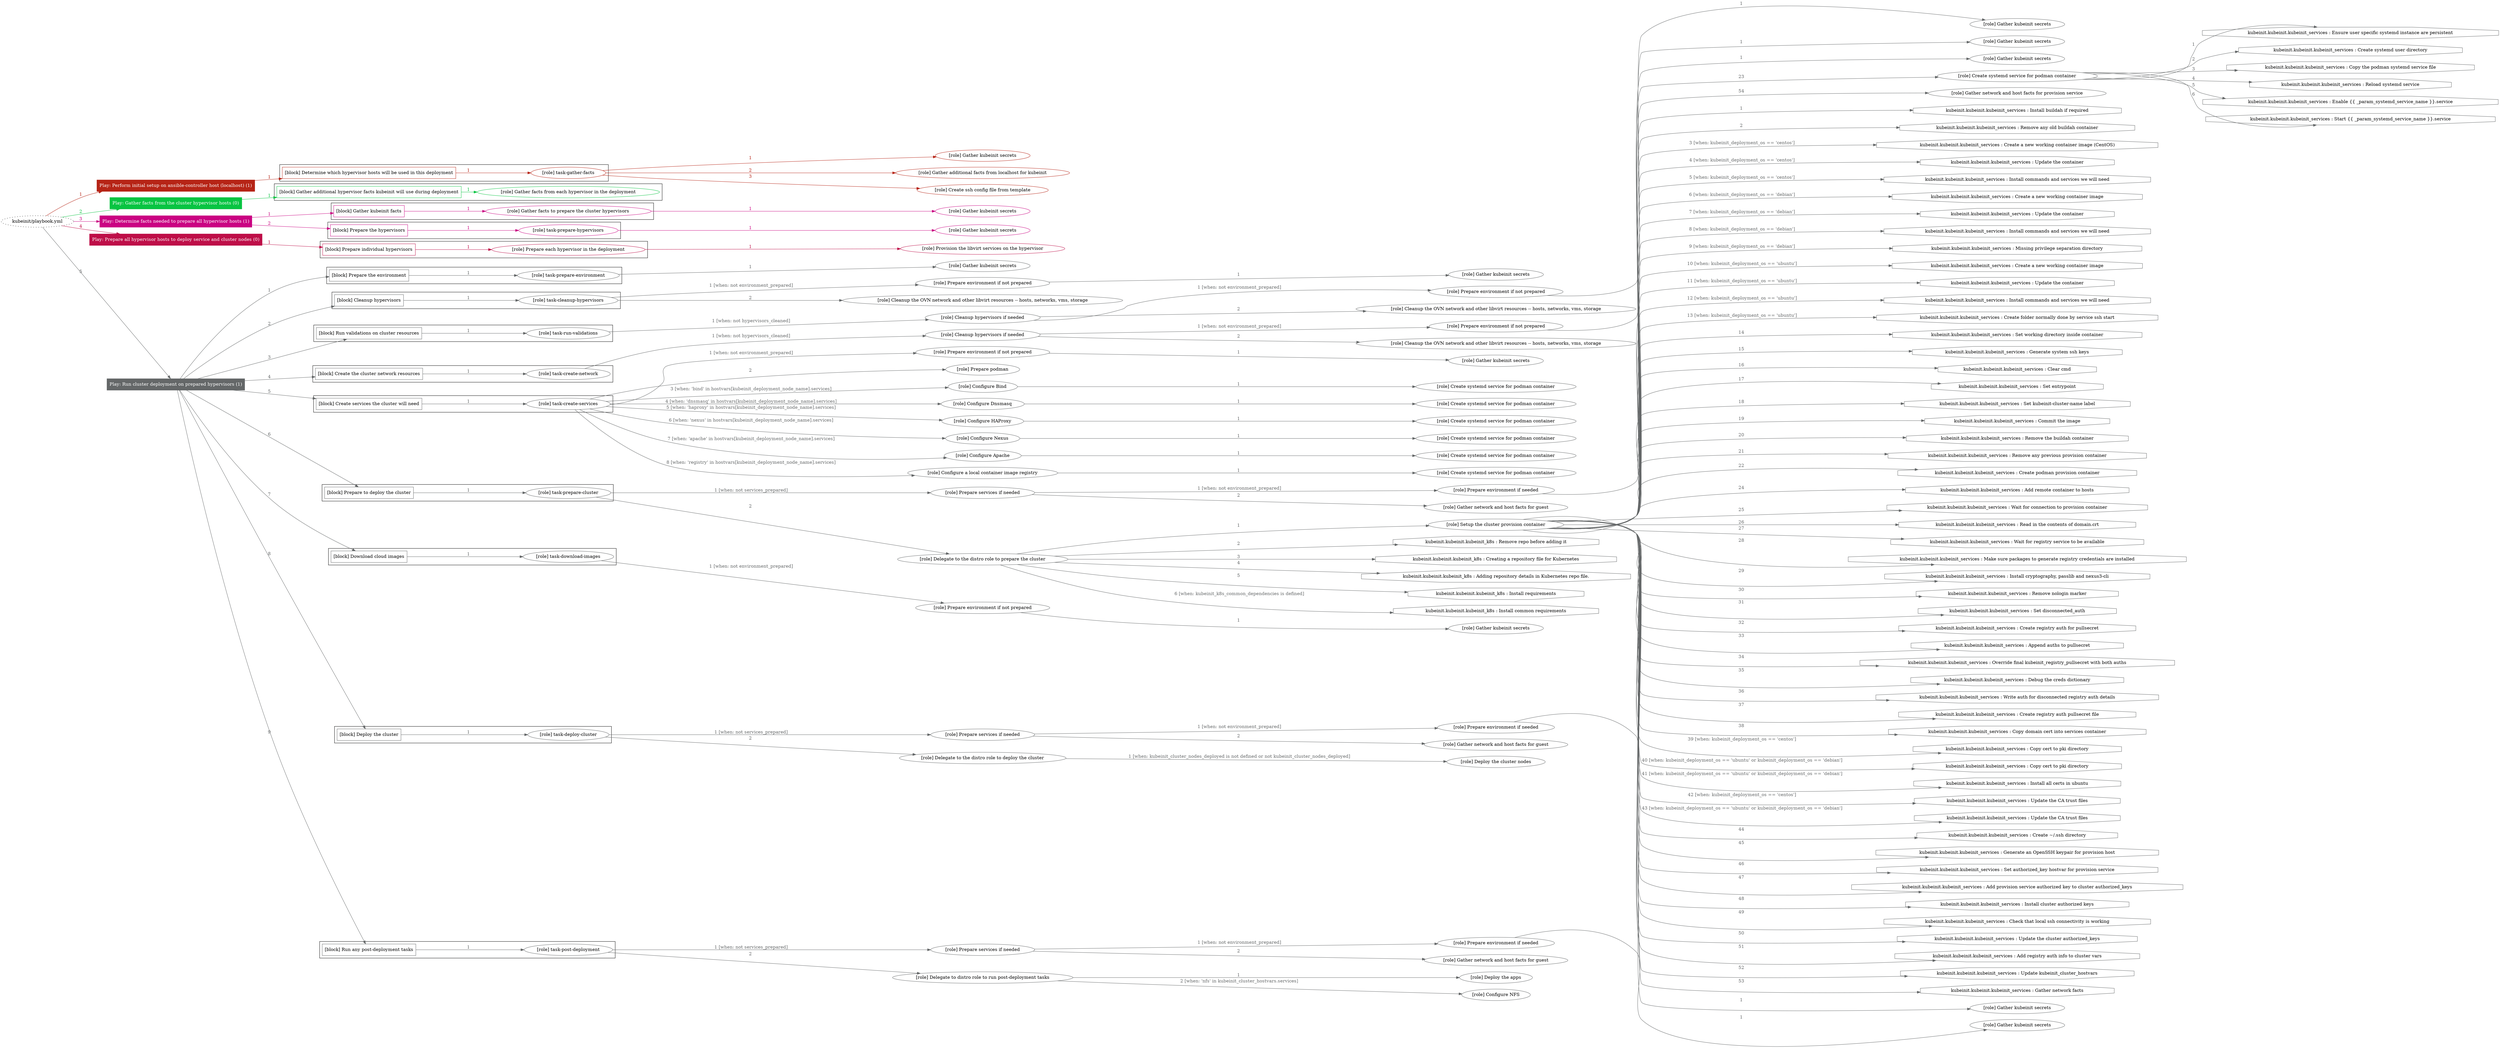 digraph {
	graph [concentrate=true ordering=in rankdir=LR ratio=fill]
	edge [esep=5 sep=10]
	"kubeinit/playbook.yml" [URL="/home/runner/work/kubeinit/kubeinit/kubeinit/playbook.yml" id=playbook_ca484310 style=dotted]
	play_a6aad509 [label="Play: Perform initial setup on ansible-controller host (localhost) (1)" URL="/home/runner/work/kubeinit/kubeinit/kubeinit/playbook.yml" color="#b62416" fontcolor="#ffffff" id=play_a6aad509 shape=box style=filled tooltip=localhost]
	"kubeinit/playbook.yml" -> play_a6aad509 [label="1 " color="#b62416" fontcolor="#b62416" id=edge_fddae569 labeltooltip="1 " tooltip="1 "]
	subgraph "Gather kubeinit secrets" {
		role_2319206e [label="[role] Gather kubeinit secrets" URL="/home/runner/.ansible/collections/ansible_collections/kubeinit/kubeinit/roles/kubeinit_prepare/tasks/build_hypervisors_group.yml" color="#b62416" id=role_2319206e tooltip="Gather kubeinit secrets"]
	}
	subgraph "Gather additional facts from localhost for kubeinit" {
		role_0fca093b [label="[role] Gather additional facts from localhost for kubeinit" URL="/home/runner/.ansible/collections/ansible_collections/kubeinit/kubeinit/roles/kubeinit_prepare/tasks/build_hypervisors_group.yml" color="#b62416" id=role_0fca093b tooltip="Gather additional facts from localhost for kubeinit"]
	}
	subgraph "Create ssh config file from template" {
		role_9703c82b [label="[role] Create ssh config file from template" URL="/home/runner/.ansible/collections/ansible_collections/kubeinit/kubeinit/roles/kubeinit_prepare/tasks/build_hypervisors_group.yml" color="#b62416" id=role_9703c82b tooltip="Create ssh config file from template"]
	}
	subgraph "task-gather-facts" {
		role_75c0318a [label="[role] task-gather-facts" URL="/home/runner/work/kubeinit/kubeinit/kubeinit/playbook.yml" color="#b62416" id=role_75c0318a tooltip="task-gather-facts"]
		role_75c0318a -> role_2319206e [label="1 " color="#b62416" fontcolor="#b62416" id=edge_129fb886 labeltooltip="1 " tooltip="1 "]
		role_75c0318a -> role_0fca093b [label="2 " color="#b62416" fontcolor="#b62416" id=edge_a5e503bf labeltooltip="2 " tooltip="2 "]
		role_75c0318a -> role_9703c82b [label="3 " color="#b62416" fontcolor="#b62416" id=edge_1ef19050 labeltooltip="3 " tooltip="3 "]
	}
	subgraph "Play: Perform initial setup on ansible-controller host (localhost) (1)" {
		play_a6aad509 -> block_8b57cf09 [label=1 color="#b62416" fontcolor="#b62416" id=edge_79c9c94c labeltooltip=1 tooltip=1]
		subgraph cluster_block_8b57cf09 {
			block_8b57cf09 [label="[block] Determine which hypervisor hosts will be used in this deployment" URL="/home/runner/work/kubeinit/kubeinit/kubeinit/playbook.yml" color="#b62416" id=block_8b57cf09 labeltooltip="Determine which hypervisor hosts will be used in this deployment" shape=box tooltip="Determine which hypervisor hosts will be used in this deployment"]
			block_8b57cf09 -> role_75c0318a [label="1 " color="#b62416" fontcolor="#b62416" id=edge_04519e78 labeltooltip="1 " tooltip="1 "]
		}
	}
	play_832d225e [label="Play: Gather facts from the cluster hypervisor hosts (0)" URL="/home/runner/work/kubeinit/kubeinit/kubeinit/playbook.yml" color="#08c442" fontcolor="#ffffff" id=play_832d225e shape=box style=filled tooltip="Play: Gather facts from the cluster hypervisor hosts (0)"]
	"kubeinit/playbook.yml" -> play_832d225e [label="2 " color="#08c442" fontcolor="#08c442" id=edge_9a6816f8 labeltooltip="2 " tooltip="2 "]
	subgraph "Gather facts from each hypervisor in the deployment" {
		role_4d497e04 [label="[role] Gather facts from each hypervisor in the deployment" URL="/home/runner/work/kubeinit/kubeinit/kubeinit/playbook.yml" color="#08c442" id=role_4d497e04 tooltip="Gather facts from each hypervisor in the deployment"]
	}
	subgraph "Play: Gather facts from the cluster hypervisor hosts (0)" {
		play_832d225e -> block_e2977731 [label=1 color="#08c442" fontcolor="#08c442" id=edge_eba8ce11 labeltooltip=1 tooltip=1]
		subgraph cluster_block_e2977731 {
			block_e2977731 [label="[block] Gather additional hypervisor facts kubeinit will use during deployment" URL="/home/runner/work/kubeinit/kubeinit/kubeinit/playbook.yml" color="#08c442" id=block_e2977731 labeltooltip="Gather additional hypervisor facts kubeinit will use during deployment" shape=box tooltip="Gather additional hypervisor facts kubeinit will use during deployment"]
			block_e2977731 -> role_4d497e04 [label="1 " color="#08c442" fontcolor="#08c442" id=edge_b0431325 labeltooltip="1 " tooltip="1 "]
		}
	}
	play_913a1ca3 [label="Play: Determine facts needed to prepare all hypervisor hosts (1)" URL="/home/runner/work/kubeinit/kubeinit/kubeinit/playbook.yml" color="#ca0282" fontcolor="#ffffff" id=play_913a1ca3 shape=box style=filled tooltip=localhost]
	"kubeinit/playbook.yml" -> play_913a1ca3 [label="3 " color="#ca0282" fontcolor="#ca0282" id=edge_ed77a72f labeltooltip="3 " tooltip="3 "]
	subgraph "Gather kubeinit secrets" {
		role_58bbd46c [label="[role] Gather kubeinit secrets" URL="/home/runner/.ansible/collections/ansible_collections/kubeinit/kubeinit/roles/kubeinit_prepare/tasks/gather_kubeinit_facts.yml" color="#ca0282" id=role_58bbd46c tooltip="Gather kubeinit secrets"]
	}
	subgraph "Gather facts to prepare the cluster hypervisors" {
		role_61f456e1 [label="[role] Gather facts to prepare the cluster hypervisors" URL="/home/runner/work/kubeinit/kubeinit/kubeinit/playbook.yml" color="#ca0282" id=role_61f456e1 tooltip="Gather facts to prepare the cluster hypervisors"]
		role_61f456e1 -> role_58bbd46c [label="1 " color="#ca0282" fontcolor="#ca0282" id=edge_471c6ff4 labeltooltip="1 " tooltip="1 "]
	}
	subgraph "Gather kubeinit secrets" {
		role_99a103b5 [label="[role] Gather kubeinit secrets" URL="/home/runner/.ansible/collections/ansible_collections/kubeinit/kubeinit/roles/kubeinit_prepare/tasks/gather_kubeinit_facts.yml" color="#ca0282" id=role_99a103b5 tooltip="Gather kubeinit secrets"]
	}
	subgraph "task-prepare-hypervisors" {
		role_fd0f4317 [label="[role] task-prepare-hypervisors" URL="/home/runner/work/kubeinit/kubeinit/kubeinit/playbook.yml" color="#ca0282" id=role_fd0f4317 tooltip="task-prepare-hypervisors"]
		role_fd0f4317 -> role_99a103b5 [label="1 " color="#ca0282" fontcolor="#ca0282" id=edge_b3f017d5 labeltooltip="1 " tooltip="1 "]
	}
	subgraph "Play: Determine facts needed to prepare all hypervisor hosts (1)" {
		play_913a1ca3 -> block_fb0c5198 [label=1 color="#ca0282" fontcolor="#ca0282" id=edge_9bae0c4a labeltooltip=1 tooltip=1]
		subgraph cluster_block_fb0c5198 {
			block_fb0c5198 [label="[block] Gather kubeinit facts" URL="/home/runner/work/kubeinit/kubeinit/kubeinit/playbook.yml" color="#ca0282" id=block_fb0c5198 labeltooltip="Gather kubeinit facts" shape=box tooltip="Gather kubeinit facts"]
			block_fb0c5198 -> role_61f456e1 [label="1 " color="#ca0282" fontcolor="#ca0282" id=edge_9c92dace labeltooltip="1 " tooltip="1 "]
		}
		play_913a1ca3 -> block_b1d24307 [label=2 color="#ca0282" fontcolor="#ca0282" id=edge_12bdf64e labeltooltip=2 tooltip=2]
		subgraph cluster_block_b1d24307 {
			block_b1d24307 [label="[block] Prepare the hypervisors" URL="/home/runner/work/kubeinit/kubeinit/kubeinit/playbook.yml" color="#ca0282" id=block_b1d24307 labeltooltip="Prepare the hypervisors" shape=box tooltip="Prepare the hypervisors"]
			block_b1d24307 -> role_fd0f4317 [label="1 " color="#ca0282" fontcolor="#ca0282" id=edge_471a7672 labeltooltip="1 " tooltip="1 "]
		}
	}
	play_94c23386 [label="Play: Prepare all hypervisor hosts to deploy service and cluster nodes (0)" URL="/home/runner/work/kubeinit/kubeinit/kubeinit/playbook.yml" color="#be0e48" fontcolor="#ffffff" id=play_94c23386 shape=box style=filled tooltip="Play: Prepare all hypervisor hosts to deploy service and cluster nodes (0)"]
	"kubeinit/playbook.yml" -> play_94c23386 [label="4 " color="#be0e48" fontcolor="#be0e48" id=edge_71499eaa labeltooltip="4 " tooltip="4 "]
	subgraph "Provision the libvirt services on the hypervisor" {
		role_fc5aa485 [label="[role] Provision the libvirt services on the hypervisor" URL="/home/runner/.ansible/collections/ansible_collections/kubeinit/kubeinit/roles/kubeinit_prepare/tasks/prepare_hypervisor.yml" color="#be0e48" id=role_fc5aa485 tooltip="Provision the libvirt services on the hypervisor"]
	}
	subgraph "Prepare each hypervisor in the deployment" {
		role_a3c2cf7a [label="[role] Prepare each hypervisor in the deployment" URL="/home/runner/work/kubeinit/kubeinit/kubeinit/playbook.yml" color="#be0e48" id=role_a3c2cf7a tooltip="Prepare each hypervisor in the deployment"]
		role_a3c2cf7a -> role_fc5aa485 [label="1 " color="#be0e48" fontcolor="#be0e48" id=edge_a7d0b13d labeltooltip="1 " tooltip="1 "]
	}
	subgraph "Play: Prepare all hypervisor hosts to deploy service and cluster nodes (0)" {
		play_94c23386 -> block_2a03c5f3 [label=1 color="#be0e48" fontcolor="#be0e48" id=edge_ca6e29b7 labeltooltip=1 tooltip=1]
		subgraph cluster_block_2a03c5f3 {
			block_2a03c5f3 [label="[block] Prepare individual hypervisors" URL="/home/runner/work/kubeinit/kubeinit/kubeinit/playbook.yml" color="#be0e48" id=block_2a03c5f3 labeltooltip="Prepare individual hypervisors" shape=box tooltip="Prepare individual hypervisors"]
			block_2a03c5f3 -> role_a3c2cf7a [label="1 " color="#be0e48" fontcolor="#be0e48" id=edge_75c40bd5 labeltooltip="1 " tooltip="1 "]
		}
	}
	play_b481c221 [label="Play: Run cluster deployment on prepared hypervisors (1)" URL="/home/runner/work/kubeinit/kubeinit/kubeinit/playbook.yml" color="#646768" fontcolor="#ffffff" id=play_b481c221 shape=box style=filled tooltip=localhost]
	"kubeinit/playbook.yml" -> play_b481c221 [label="5 " color="#646768" fontcolor="#646768" id=edge_bd0cdf29 labeltooltip="5 " tooltip="5 "]
	subgraph "Gather kubeinit secrets" {
		role_f27156e6 [label="[role] Gather kubeinit secrets" URL="/home/runner/.ansible/collections/ansible_collections/kubeinit/kubeinit/roles/kubeinit_prepare/tasks/gather_kubeinit_facts.yml" color="#646768" id=role_f27156e6 tooltip="Gather kubeinit secrets"]
	}
	subgraph "task-prepare-environment" {
		role_eda6cd2b [label="[role] task-prepare-environment" URL="/home/runner/work/kubeinit/kubeinit/kubeinit/playbook.yml" color="#646768" id=role_eda6cd2b tooltip="task-prepare-environment"]
		role_eda6cd2b -> role_f27156e6 [label="1 " color="#646768" fontcolor="#646768" id=edge_9afb7242 labeltooltip="1 " tooltip="1 "]
	}
	subgraph "Gather kubeinit secrets" {
		role_1ec02baa [label="[role] Gather kubeinit secrets" URL="/home/runner/.ansible/collections/ansible_collections/kubeinit/kubeinit/roles/kubeinit_prepare/tasks/gather_kubeinit_facts.yml" color="#646768" id=role_1ec02baa tooltip="Gather kubeinit secrets"]
	}
	subgraph "Prepare environment if not prepared" {
		role_273ff88c [label="[role] Prepare environment if not prepared" URL="/home/runner/.ansible/collections/ansible_collections/kubeinit/kubeinit/roles/kubeinit_prepare/tasks/cleanup_hypervisors.yml" color="#646768" id=role_273ff88c tooltip="Prepare environment if not prepared"]
		role_273ff88c -> role_1ec02baa [label="1 " color="#646768" fontcolor="#646768" id=edge_59e13b07 labeltooltip="1 " tooltip="1 "]
	}
	subgraph "Cleanup the OVN network and other libvirt resources -- hosts, networks, vms, storage" {
		role_4cc5e57f [label="[role] Cleanup the OVN network and other libvirt resources -- hosts, networks, vms, storage" URL="/home/runner/.ansible/collections/ansible_collections/kubeinit/kubeinit/roles/kubeinit_prepare/tasks/cleanup_hypervisors.yml" color="#646768" id=role_4cc5e57f tooltip="Cleanup the OVN network and other libvirt resources -- hosts, networks, vms, storage"]
	}
	subgraph "task-cleanup-hypervisors" {
		role_8e24aacc [label="[role] task-cleanup-hypervisors" URL="/home/runner/work/kubeinit/kubeinit/kubeinit/playbook.yml" color="#646768" id=role_8e24aacc tooltip="task-cleanup-hypervisors"]
		role_8e24aacc -> role_273ff88c [label="1 [when: not environment_prepared]" color="#646768" fontcolor="#646768" id=edge_e683446b labeltooltip="1 [when: not environment_prepared]" tooltip="1 [when: not environment_prepared]"]
		role_8e24aacc -> role_4cc5e57f [label="2 " color="#646768" fontcolor="#646768" id=edge_203cca92 labeltooltip="2 " tooltip="2 "]
	}
	subgraph "Gather kubeinit secrets" {
		role_0c65be5e [label="[role] Gather kubeinit secrets" URL="/home/runner/.ansible/collections/ansible_collections/kubeinit/kubeinit/roles/kubeinit_prepare/tasks/gather_kubeinit_facts.yml" color="#646768" id=role_0c65be5e tooltip="Gather kubeinit secrets"]
	}
	subgraph "Prepare environment if not prepared" {
		role_1df0ec03 [label="[role] Prepare environment if not prepared" URL="/home/runner/.ansible/collections/ansible_collections/kubeinit/kubeinit/roles/kubeinit_prepare/tasks/cleanup_hypervisors.yml" color="#646768" id=role_1df0ec03 tooltip="Prepare environment if not prepared"]
		role_1df0ec03 -> role_0c65be5e [label="1 " color="#646768" fontcolor="#646768" id=edge_bc82058e labeltooltip="1 " tooltip="1 "]
	}
	subgraph "Cleanup the OVN network and other libvirt resources -- hosts, networks, vms, storage" {
		role_3ec36ac7 [label="[role] Cleanup the OVN network and other libvirt resources -- hosts, networks, vms, storage" URL="/home/runner/.ansible/collections/ansible_collections/kubeinit/kubeinit/roles/kubeinit_prepare/tasks/cleanup_hypervisors.yml" color="#646768" id=role_3ec36ac7 tooltip="Cleanup the OVN network and other libvirt resources -- hosts, networks, vms, storage"]
	}
	subgraph "Cleanup hypervisors if needed" {
		role_813595bc [label="[role] Cleanup hypervisors if needed" URL="/home/runner/.ansible/collections/ansible_collections/kubeinit/kubeinit/roles/kubeinit_validations/tasks/main.yml" color="#646768" id=role_813595bc tooltip="Cleanup hypervisors if needed"]
		role_813595bc -> role_1df0ec03 [label="1 [when: not environment_prepared]" color="#646768" fontcolor="#646768" id=edge_8b2bce2f labeltooltip="1 [when: not environment_prepared]" tooltip="1 [when: not environment_prepared]"]
		role_813595bc -> role_3ec36ac7 [label="2 " color="#646768" fontcolor="#646768" id=edge_298b8a98 labeltooltip="2 " tooltip="2 "]
	}
	subgraph "task-run-validations" {
		role_d36b2308 [label="[role] task-run-validations" URL="/home/runner/work/kubeinit/kubeinit/kubeinit/playbook.yml" color="#646768" id=role_d36b2308 tooltip="task-run-validations"]
		role_d36b2308 -> role_813595bc [label="1 [when: not hypervisors_cleaned]" color="#646768" fontcolor="#646768" id=edge_5f9895a8 labeltooltip="1 [when: not hypervisors_cleaned]" tooltip="1 [when: not hypervisors_cleaned]"]
	}
	subgraph "Gather kubeinit secrets" {
		role_0d637a1b [label="[role] Gather kubeinit secrets" URL="/home/runner/.ansible/collections/ansible_collections/kubeinit/kubeinit/roles/kubeinit_prepare/tasks/gather_kubeinit_facts.yml" color="#646768" id=role_0d637a1b tooltip="Gather kubeinit secrets"]
	}
	subgraph "Prepare environment if not prepared" {
		role_d40a3710 [label="[role] Prepare environment if not prepared" URL="/home/runner/.ansible/collections/ansible_collections/kubeinit/kubeinit/roles/kubeinit_prepare/tasks/cleanup_hypervisors.yml" color="#646768" id=role_d40a3710 tooltip="Prepare environment if not prepared"]
		role_d40a3710 -> role_0d637a1b [label="1 " color="#646768" fontcolor="#646768" id=edge_f0f796be labeltooltip="1 " tooltip="1 "]
	}
	subgraph "Cleanup the OVN network and other libvirt resources -- hosts, networks, vms, storage" {
		role_d5d1b472 [label="[role] Cleanup the OVN network and other libvirt resources -- hosts, networks, vms, storage" URL="/home/runner/.ansible/collections/ansible_collections/kubeinit/kubeinit/roles/kubeinit_prepare/tasks/cleanup_hypervisors.yml" color="#646768" id=role_d5d1b472 tooltip="Cleanup the OVN network and other libvirt resources -- hosts, networks, vms, storage"]
	}
	subgraph "Cleanup hypervisors if needed" {
		role_30da209a [label="[role] Cleanup hypervisors if needed" URL="/home/runner/.ansible/collections/ansible_collections/kubeinit/kubeinit/roles/kubeinit_libvirt/tasks/create_network.yml" color="#646768" id=role_30da209a tooltip="Cleanup hypervisors if needed"]
		role_30da209a -> role_d40a3710 [label="1 [when: not environment_prepared]" color="#646768" fontcolor="#646768" id=edge_c1c90c7a labeltooltip="1 [when: not environment_prepared]" tooltip="1 [when: not environment_prepared]"]
		role_30da209a -> role_d5d1b472 [label="2 " color="#646768" fontcolor="#646768" id=edge_6207849a labeltooltip="2 " tooltip="2 "]
	}
	subgraph "task-create-network" {
		role_1fab5ba0 [label="[role] task-create-network" URL="/home/runner/work/kubeinit/kubeinit/kubeinit/playbook.yml" color="#646768" id=role_1fab5ba0 tooltip="task-create-network"]
		role_1fab5ba0 -> role_30da209a [label="1 [when: not hypervisors_cleaned]" color="#646768" fontcolor="#646768" id=edge_62abc585 labeltooltip="1 [when: not hypervisors_cleaned]" tooltip="1 [when: not hypervisors_cleaned]"]
	}
	subgraph "Gather kubeinit secrets" {
		role_8894e547 [label="[role] Gather kubeinit secrets" URL="/home/runner/.ansible/collections/ansible_collections/kubeinit/kubeinit/roles/kubeinit_prepare/tasks/gather_kubeinit_facts.yml" color="#646768" id=role_8894e547 tooltip="Gather kubeinit secrets"]
	}
	subgraph "Prepare environment if not prepared" {
		role_3d9f121b [label="[role] Prepare environment if not prepared" URL="/home/runner/.ansible/collections/ansible_collections/kubeinit/kubeinit/roles/kubeinit_services/tasks/main.yml" color="#646768" id=role_3d9f121b tooltip="Prepare environment if not prepared"]
		role_3d9f121b -> role_8894e547 [label="1 " color="#646768" fontcolor="#646768" id=edge_5590c217 labeltooltip="1 " tooltip="1 "]
	}
	subgraph "Prepare podman" {
		role_b8682a6c [label="[role] Prepare podman" URL="/home/runner/.ansible/collections/ansible_collections/kubeinit/kubeinit/roles/kubeinit_services/tasks/00_create_service_pod.yml" color="#646768" id=role_b8682a6c tooltip="Prepare podman"]
	}
	subgraph "Create systemd service for podman container" {
		role_5d74fac6 [label="[role] Create systemd service for podman container" URL="/home/runner/.ansible/collections/ansible_collections/kubeinit/kubeinit/roles/kubeinit_bind/tasks/main.yml" color="#646768" id=role_5d74fac6 tooltip="Create systemd service for podman container"]
	}
	subgraph "Configure Bind" {
		role_b5a84c6f [label="[role] Configure Bind" URL="/home/runner/.ansible/collections/ansible_collections/kubeinit/kubeinit/roles/kubeinit_services/tasks/start_services_containers.yml" color="#646768" id=role_b5a84c6f tooltip="Configure Bind"]
		role_b5a84c6f -> role_5d74fac6 [label="1 " color="#646768" fontcolor="#646768" id=edge_307fed8c labeltooltip="1 " tooltip="1 "]
	}
	subgraph "Create systemd service for podman container" {
		role_5dd932a1 [label="[role] Create systemd service for podman container" URL="/home/runner/.ansible/collections/ansible_collections/kubeinit/kubeinit/roles/kubeinit_dnsmasq/tasks/main.yml" color="#646768" id=role_5dd932a1 tooltip="Create systemd service for podman container"]
	}
	subgraph "Configure Dnsmasq" {
		role_4510e5fc [label="[role] Configure Dnsmasq" URL="/home/runner/.ansible/collections/ansible_collections/kubeinit/kubeinit/roles/kubeinit_services/tasks/start_services_containers.yml" color="#646768" id=role_4510e5fc tooltip="Configure Dnsmasq"]
		role_4510e5fc -> role_5dd932a1 [label="1 " color="#646768" fontcolor="#646768" id=edge_043ac778 labeltooltip="1 " tooltip="1 "]
	}
	subgraph "Create systemd service for podman container" {
		role_efad7333 [label="[role] Create systemd service for podman container" URL="/home/runner/.ansible/collections/ansible_collections/kubeinit/kubeinit/roles/kubeinit_haproxy/tasks/main.yml" color="#646768" id=role_efad7333 tooltip="Create systemd service for podman container"]
	}
	subgraph "Configure HAProxy" {
		role_45fac487 [label="[role] Configure HAProxy" URL="/home/runner/.ansible/collections/ansible_collections/kubeinit/kubeinit/roles/kubeinit_services/tasks/start_services_containers.yml" color="#646768" id=role_45fac487 tooltip="Configure HAProxy"]
		role_45fac487 -> role_efad7333 [label="1 " color="#646768" fontcolor="#646768" id=edge_30efffd5 labeltooltip="1 " tooltip="1 "]
	}
	subgraph "Create systemd service for podman container" {
		role_d980fa8a [label="[role] Create systemd service for podman container" URL="/home/runner/.ansible/collections/ansible_collections/kubeinit/kubeinit/roles/kubeinit_nexus/tasks/main.yml" color="#646768" id=role_d980fa8a tooltip="Create systemd service for podman container"]
	}
	subgraph "Configure Nexus" {
		role_a05cfd8d [label="[role] Configure Nexus" URL="/home/runner/.ansible/collections/ansible_collections/kubeinit/kubeinit/roles/kubeinit_services/tasks/start_services_containers.yml" color="#646768" id=role_a05cfd8d tooltip="Configure Nexus"]
		role_a05cfd8d -> role_d980fa8a [label="1 " color="#646768" fontcolor="#646768" id=edge_ab550f91 labeltooltip="1 " tooltip="1 "]
	}
	subgraph "Create systemd service for podman container" {
		role_35e210c6 [label="[role] Create systemd service for podman container" URL="/home/runner/.ansible/collections/ansible_collections/kubeinit/kubeinit/roles/kubeinit_apache/tasks/main.yml" color="#646768" id=role_35e210c6 tooltip="Create systemd service for podman container"]
	}
	subgraph "Configure Apache" {
		role_4d47995e [label="[role] Configure Apache" URL="/home/runner/.ansible/collections/ansible_collections/kubeinit/kubeinit/roles/kubeinit_services/tasks/start_services_containers.yml" color="#646768" id=role_4d47995e tooltip="Configure Apache"]
		role_4d47995e -> role_35e210c6 [label="1 " color="#646768" fontcolor="#646768" id=edge_138417ea labeltooltip="1 " tooltip="1 "]
	}
	subgraph "Create systemd service for podman container" {
		role_45b4804d [label="[role] Create systemd service for podman container" URL="/home/runner/.ansible/collections/ansible_collections/kubeinit/kubeinit/roles/kubeinit_registry/tasks/main.yml" color="#646768" id=role_45b4804d tooltip="Create systemd service for podman container"]
	}
	subgraph "Configure a local container image registry" {
		role_7d1dbf78 [label="[role] Configure a local container image registry" URL="/home/runner/.ansible/collections/ansible_collections/kubeinit/kubeinit/roles/kubeinit_services/tasks/start_services_containers.yml" color="#646768" id=role_7d1dbf78 tooltip="Configure a local container image registry"]
		role_7d1dbf78 -> role_45b4804d [label="1 " color="#646768" fontcolor="#646768" id=edge_145a65ca labeltooltip="1 " tooltip="1 "]
	}
	subgraph "task-create-services" {
		role_97146246 [label="[role] task-create-services" URL="/home/runner/work/kubeinit/kubeinit/kubeinit/playbook.yml" color="#646768" id=role_97146246 tooltip="task-create-services"]
		role_97146246 -> role_3d9f121b [label="1 [when: not environment_prepared]" color="#646768" fontcolor="#646768" id=edge_88a73354 labeltooltip="1 [when: not environment_prepared]" tooltip="1 [when: not environment_prepared]"]
		role_97146246 -> role_b8682a6c [label="2 " color="#646768" fontcolor="#646768" id=edge_fffaf8b4 labeltooltip="2 " tooltip="2 "]
		role_97146246 -> role_b5a84c6f [label="3 [when: 'bind' in hostvars[kubeinit_deployment_node_name].services]" color="#646768" fontcolor="#646768" id=edge_a1475035 labeltooltip="3 [when: 'bind' in hostvars[kubeinit_deployment_node_name].services]" tooltip="3 [when: 'bind' in hostvars[kubeinit_deployment_node_name].services]"]
		role_97146246 -> role_4510e5fc [label="4 [when: 'dnsmasq' in hostvars[kubeinit_deployment_node_name].services]" color="#646768" fontcolor="#646768" id=edge_d191fca0 labeltooltip="4 [when: 'dnsmasq' in hostvars[kubeinit_deployment_node_name].services]" tooltip="4 [when: 'dnsmasq' in hostvars[kubeinit_deployment_node_name].services]"]
		role_97146246 -> role_45fac487 [label="5 [when: 'haproxy' in hostvars[kubeinit_deployment_node_name].services]" color="#646768" fontcolor="#646768" id=edge_927f5750 labeltooltip="5 [when: 'haproxy' in hostvars[kubeinit_deployment_node_name].services]" tooltip="5 [when: 'haproxy' in hostvars[kubeinit_deployment_node_name].services]"]
		role_97146246 -> role_a05cfd8d [label="6 [when: 'nexus' in hostvars[kubeinit_deployment_node_name].services]" color="#646768" fontcolor="#646768" id=edge_54ef0940 labeltooltip="6 [when: 'nexus' in hostvars[kubeinit_deployment_node_name].services]" tooltip="6 [when: 'nexus' in hostvars[kubeinit_deployment_node_name].services]"]
		role_97146246 -> role_4d47995e [label="7 [when: 'apache' in hostvars[kubeinit_deployment_node_name].services]" color="#646768" fontcolor="#646768" id=edge_2c8e6927 labeltooltip="7 [when: 'apache' in hostvars[kubeinit_deployment_node_name].services]" tooltip="7 [when: 'apache' in hostvars[kubeinit_deployment_node_name].services]"]
		role_97146246 -> role_7d1dbf78 [label="8 [when: 'registry' in hostvars[kubeinit_deployment_node_name].services]" color="#646768" fontcolor="#646768" id=edge_08eb4969 labeltooltip="8 [when: 'registry' in hostvars[kubeinit_deployment_node_name].services]" tooltip="8 [when: 'registry' in hostvars[kubeinit_deployment_node_name].services]"]
	}
	subgraph "Gather kubeinit secrets" {
		role_410da27c [label="[role] Gather kubeinit secrets" URL="/home/runner/.ansible/collections/ansible_collections/kubeinit/kubeinit/roles/kubeinit_prepare/tasks/gather_kubeinit_facts.yml" color="#646768" id=role_410da27c tooltip="Gather kubeinit secrets"]
	}
	subgraph "Prepare environment if needed" {
		role_a7b46e44 [label="[role] Prepare environment if needed" URL="/home/runner/.ansible/collections/ansible_collections/kubeinit/kubeinit/roles/kubeinit_services/tasks/prepare_services.yml" color="#646768" id=role_a7b46e44 tooltip="Prepare environment if needed"]
		role_a7b46e44 -> role_410da27c [label="1 " color="#646768" fontcolor="#646768" id=edge_55cf6fcb labeltooltip="1 " tooltip="1 "]
	}
	subgraph "Gather network and host facts for guest" {
		role_241b0507 [label="[role] Gather network and host facts for guest" URL="/home/runner/.ansible/collections/ansible_collections/kubeinit/kubeinit/roles/kubeinit_services/tasks/prepare_services.yml" color="#646768" id=role_241b0507 tooltip="Gather network and host facts for guest"]
	}
	subgraph "Prepare services if needed" {
		role_37c01393 [label="[role] Prepare services if needed" URL="/home/runner/.ansible/collections/ansible_collections/kubeinit/kubeinit/roles/kubeinit_prepare/tasks/prepare_cluster.yml" color="#646768" id=role_37c01393 tooltip="Prepare services if needed"]
		role_37c01393 -> role_a7b46e44 [label="1 [when: not environment_prepared]" color="#646768" fontcolor="#646768" id=edge_197f07cf labeltooltip="1 [when: not environment_prepared]" tooltip="1 [when: not environment_prepared]"]
		role_37c01393 -> role_241b0507 [label="2 " color="#646768" fontcolor="#646768" id=edge_144ad6ed labeltooltip="2 " tooltip="2 "]
	}
	subgraph "Create systemd service for podman container" {
		role_ec9873ba [label="[role] Create systemd service for podman container" URL="/home/runner/.ansible/collections/ansible_collections/kubeinit/kubeinit/roles/kubeinit_services/tasks/create_provision_container.yml" color="#646768" id=role_ec9873ba tooltip="Create systemd service for podman container"]
		task_76e0b16e [label="kubeinit.kubeinit.kubeinit_services : Ensure user specific systemd instance are persistent" URL="/home/runner/.ansible/collections/ansible_collections/kubeinit/kubeinit/roles/kubeinit_services/tasks/create_managed_service.yml" color="#646768" id=task_76e0b16e shape=octagon tooltip="kubeinit.kubeinit.kubeinit_services : Ensure user specific systemd instance are persistent"]
		role_ec9873ba -> task_76e0b16e [label="1 " color="#646768" fontcolor="#646768" id=edge_5ec5cb55 labeltooltip="1 " tooltip="1 "]
		task_e4420a48 [label="kubeinit.kubeinit.kubeinit_services : Create systemd user directory" URL="/home/runner/.ansible/collections/ansible_collections/kubeinit/kubeinit/roles/kubeinit_services/tasks/create_managed_service.yml" color="#646768" id=task_e4420a48 shape=octagon tooltip="kubeinit.kubeinit.kubeinit_services : Create systemd user directory"]
		role_ec9873ba -> task_e4420a48 [label="2 " color="#646768" fontcolor="#646768" id=edge_7ca2340c labeltooltip="2 " tooltip="2 "]
		task_d2b59a30 [label="kubeinit.kubeinit.kubeinit_services : Copy the podman systemd service file" URL="/home/runner/.ansible/collections/ansible_collections/kubeinit/kubeinit/roles/kubeinit_services/tasks/create_managed_service.yml" color="#646768" id=task_d2b59a30 shape=octagon tooltip="kubeinit.kubeinit.kubeinit_services : Copy the podman systemd service file"]
		role_ec9873ba -> task_d2b59a30 [label="3 " color="#646768" fontcolor="#646768" id=edge_06203506 labeltooltip="3 " tooltip="3 "]
		task_7601cadc [label="kubeinit.kubeinit.kubeinit_services : Reload systemd service" URL="/home/runner/.ansible/collections/ansible_collections/kubeinit/kubeinit/roles/kubeinit_services/tasks/create_managed_service.yml" color="#646768" id=task_7601cadc shape=octagon tooltip="kubeinit.kubeinit.kubeinit_services : Reload systemd service"]
		role_ec9873ba -> task_7601cadc [label="4 " color="#646768" fontcolor="#646768" id=edge_36112c1c labeltooltip="4 " tooltip="4 "]
		task_57db5b95 [label="kubeinit.kubeinit.kubeinit_services : Enable {{ _param_systemd_service_name }}.service" URL="/home/runner/.ansible/collections/ansible_collections/kubeinit/kubeinit/roles/kubeinit_services/tasks/create_managed_service.yml" color="#646768" id=task_57db5b95 shape=octagon tooltip="kubeinit.kubeinit.kubeinit_services : Enable {{ _param_systemd_service_name }}.service"]
		role_ec9873ba -> task_57db5b95 [label="5 " color="#646768" fontcolor="#646768" id=edge_08a37406 labeltooltip="5 " tooltip="5 "]
		task_3bd11865 [label="kubeinit.kubeinit.kubeinit_services : Start {{ _param_systemd_service_name }}.service" URL="/home/runner/.ansible/collections/ansible_collections/kubeinit/kubeinit/roles/kubeinit_services/tasks/create_managed_service.yml" color="#646768" id=task_3bd11865 shape=octagon tooltip="kubeinit.kubeinit.kubeinit_services : Start {{ _param_systemd_service_name }}.service"]
		role_ec9873ba -> task_3bd11865 [label="6 " color="#646768" fontcolor="#646768" id=edge_d740888a labeltooltip="6 " tooltip="6 "]
	}
	subgraph "Gather network and host facts for provision service" {
		role_0222fd42 [label="[role] Gather network and host facts for provision service" URL="/home/runner/.ansible/collections/ansible_collections/kubeinit/kubeinit/roles/kubeinit_services/tasks/create_provision_container.yml" color="#646768" id=role_0222fd42 tooltip="Gather network and host facts for provision service"]
	}
	subgraph "Setup the cluster provision container" {
		role_95d5e0bc [label="[role] Setup the cluster provision container" URL="/home/runner/.ansible/collections/ansible_collections/kubeinit/kubeinit/roles/kubeinit_k8s/tasks/prepare_cluster.yml" color="#646768" id=role_95d5e0bc tooltip="Setup the cluster provision container"]
		task_36939220 [label="kubeinit.kubeinit.kubeinit_services : Install buildah if required" URL="/home/runner/.ansible/collections/ansible_collections/kubeinit/kubeinit/roles/kubeinit_services/tasks/create_provision_container.yml" color="#646768" id=task_36939220 shape=octagon tooltip="kubeinit.kubeinit.kubeinit_services : Install buildah if required"]
		role_95d5e0bc -> task_36939220 [label="1 " color="#646768" fontcolor="#646768" id=edge_95693e97 labeltooltip="1 " tooltip="1 "]
		task_e7ff0a1a [label="kubeinit.kubeinit.kubeinit_services : Remove any old buildah container" URL="/home/runner/.ansible/collections/ansible_collections/kubeinit/kubeinit/roles/kubeinit_services/tasks/create_provision_container.yml" color="#646768" id=task_e7ff0a1a shape=octagon tooltip="kubeinit.kubeinit.kubeinit_services : Remove any old buildah container"]
		role_95d5e0bc -> task_e7ff0a1a [label="2 " color="#646768" fontcolor="#646768" id=edge_79fa532e labeltooltip="2 " tooltip="2 "]
		task_a5651d7c [label="kubeinit.kubeinit.kubeinit_services : Create a new working container image (CentOS)" URL="/home/runner/.ansible/collections/ansible_collections/kubeinit/kubeinit/roles/kubeinit_services/tasks/create_provision_container.yml" color="#646768" id=task_a5651d7c shape=octagon tooltip="kubeinit.kubeinit.kubeinit_services : Create a new working container image (CentOS)"]
		role_95d5e0bc -> task_a5651d7c [label="3 [when: kubeinit_deployment_os == 'centos']" color="#646768" fontcolor="#646768" id=edge_4df934d8 labeltooltip="3 [when: kubeinit_deployment_os == 'centos']" tooltip="3 [when: kubeinit_deployment_os == 'centos']"]
		task_0fdc9065 [label="kubeinit.kubeinit.kubeinit_services : Update the container" URL="/home/runner/.ansible/collections/ansible_collections/kubeinit/kubeinit/roles/kubeinit_services/tasks/create_provision_container.yml" color="#646768" id=task_0fdc9065 shape=octagon tooltip="kubeinit.kubeinit.kubeinit_services : Update the container"]
		role_95d5e0bc -> task_0fdc9065 [label="4 [when: kubeinit_deployment_os == 'centos']" color="#646768" fontcolor="#646768" id=edge_2fe3a1e5 labeltooltip="4 [when: kubeinit_deployment_os == 'centos']" tooltip="4 [when: kubeinit_deployment_os == 'centos']"]
		task_5350a83a [label="kubeinit.kubeinit.kubeinit_services : Install commands and services we will need" URL="/home/runner/.ansible/collections/ansible_collections/kubeinit/kubeinit/roles/kubeinit_services/tasks/create_provision_container.yml" color="#646768" id=task_5350a83a shape=octagon tooltip="kubeinit.kubeinit.kubeinit_services : Install commands and services we will need"]
		role_95d5e0bc -> task_5350a83a [label="5 [when: kubeinit_deployment_os == 'centos']" color="#646768" fontcolor="#646768" id=edge_ddcd0acf labeltooltip="5 [when: kubeinit_deployment_os == 'centos']" tooltip="5 [when: kubeinit_deployment_os == 'centos']"]
		task_849abf6d [label="kubeinit.kubeinit.kubeinit_services : Create a new working container image" URL="/home/runner/.ansible/collections/ansible_collections/kubeinit/kubeinit/roles/kubeinit_services/tasks/create_provision_container.yml" color="#646768" id=task_849abf6d shape=octagon tooltip="kubeinit.kubeinit.kubeinit_services : Create a new working container image"]
		role_95d5e0bc -> task_849abf6d [label="6 [when: kubeinit_deployment_os == 'debian']" color="#646768" fontcolor="#646768" id=edge_2c79ec35 labeltooltip="6 [when: kubeinit_deployment_os == 'debian']" tooltip="6 [when: kubeinit_deployment_os == 'debian']"]
		task_58df2605 [label="kubeinit.kubeinit.kubeinit_services : Update the container" URL="/home/runner/.ansible/collections/ansible_collections/kubeinit/kubeinit/roles/kubeinit_services/tasks/create_provision_container.yml" color="#646768" id=task_58df2605 shape=octagon tooltip="kubeinit.kubeinit.kubeinit_services : Update the container"]
		role_95d5e0bc -> task_58df2605 [label="7 [when: kubeinit_deployment_os == 'debian']" color="#646768" fontcolor="#646768" id=edge_7656af78 labeltooltip="7 [when: kubeinit_deployment_os == 'debian']" tooltip="7 [when: kubeinit_deployment_os == 'debian']"]
		task_f5cb237b [label="kubeinit.kubeinit.kubeinit_services : Install commands and services we will need" URL="/home/runner/.ansible/collections/ansible_collections/kubeinit/kubeinit/roles/kubeinit_services/tasks/create_provision_container.yml" color="#646768" id=task_f5cb237b shape=octagon tooltip="kubeinit.kubeinit.kubeinit_services : Install commands and services we will need"]
		role_95d5e0bc -> task_f5cb237b [label="8 [when: kubeinit_deployment_os == 'debian']" color="#646768" fontcolor="#646768" id=edge_bce8c7a4 labeltooltip="8 [when: kubeinit_deployment_os == 'debian']" tooltip="8 [when: kubeinit_deployment_os == 'debian']"]
		task_7b4fb3d2 [label="kubeinit.kubeinit.kubeinit_services : Missing privilege separation directory" URL="/home/runner/.ansible/collections/ansible_collections/kubeinit/kubeinit/roles/kubeinit_services/tasks/create_provision_container.yml" color="#646768" id=task_7b4fb3d2 shape=octagon tooltip="kubeinit.kubeinit.kubeinit_services : Missing privilege separation directory"]
		role_95d5e0bc -> task_7b4fb3d2 [label="9 [when: kubeinit_deployment_os == 'debian']" color="#646768" fontcolor="#646768" id=edge_eaf374ec labeltooltip="9 [when: kubeinit_deployment_os == 'debian']" tooltip="9 [when: kubeinit_deployment_os == 'debian']"]
		task_7518287c [label="kubeinit.kubeinit.kubeinit_services : Create a new working container image" URL="/home/runner/.ansible/collections/ansible_collections/kubeinit/kubeinit/roles/kubeinit_services/tasks/create_provision_container.yml" color="#646768" id=task_7518287c shape=octagon tooltip="kubeinit.kubeinit.kubeinit_services : Create a new working container image"]
		role_95d5e0bc -> task_7518287c [label="10 [when: kubeinit_deployment_os == 'ubuntu']" color="#646768" fontcolor="#646768" id=edge_b9fae35b labeltooltip="10 [when: kubeinit_deployment_os == 'ubuntu']" tooltip="10 [when: kubeinit_deployment_os == 'ubuntu']"]
		task_765bea4a [label="kubeinit.kubeinit.kubeinit_services : Update the container" URL="/home/runner/.ansible/collections/ansible_collections/kubeinit/kubeinit/roles/kubeinit_services/tasks/create_provision_container.yml" color="#646768" id=task_765bea4a shape=octagon tooltip="kubeinit.kubeinit.kubeinit_services : Update the container"]
		role_95d5e0bc -> task_765bea4a [label="11 [when: kubeinit_deployment_os == 'ubuntu']" color="#646768" fontcolor="#646768" id=edge_e3b027b5 labeltooltip="11 [when: kubeinit_deployment_os == 'ubuntu']" tooltip="11 [when: kubeinit_deployment_os == 'ubuntu']"]
		task_ee0532d4 [label="kubeinit.kubeinit.kubeinit_services : Install commands and services we will need" URL="/home/runner/.ansible/collections/ansible_collections/kubeinit/kubeinit/roles/kubeinit_services/tasks/create_provision_container.yml" color="#646768" id=task_ee0532d4 shape=octagon tooltip="kubeinit.kubeinit.kubeinit_services : Install commands and services we will need"]
		role_95d5e0bc -> task_ee0532d4 [label="12 [when: kubeinit_deployment_os == 'ubuntu']" color="#646768" fontcolor="#646768" id=edge_ed21d8aa labeltooltip="12 [when: kubeinit_deployment_os == 'ubuntu']" tooltip="12 [when: kubeinit_deployment_os == 'ubuntu']"]
		task_b4d36dca [label="kubeinit.kubeinit.kubeinit_services : Create folder normally done by service ssh start" URL="/home/runner/.ansible/collections/ansible_collections/kubeinit/kubeinit/roles/kubeinit_services/tasks/create_provision_container.yml" color="#646768" id=task_b4d36dca shape=octagon tooltip="kubeinit.kubeinit.kubeinit_services : Create folder normally done by service ssh start"]
		role_95d5e0bc -> task_b4d36dca [label="13 [when: kubeinit_deployment_os == 'ubuntu']" color="#646768" fontcolor="#646768" id=edge_67f6677c labeltooltip="13 [when: kubeinit_deployment_os == 'ubuntu']" tooltip="13 [when: kubeinit_deployment_os == 'ubuntu']"]
		task_7de8de9c [label="kubeinit.kubeinit.kubeinit_services : Set working directory inside container" URL="/home/runner/.ansible/collections/ansible_collections/kubeinit/kubeinit/roles/kubeinit_services/tasks/create_provision_container.yml" color="#646768" id=task_7de8de9c shape=octagon tooltip="kubeinit.kubeinit.kubeinit_services : Set working directory inside container"]
		role_95d5e0bc -> task_7de8de9c [label="14 " color="#646768" fontcolor="#646768" id=edge_d95023c0 labeltooltip="14 " tooltip="14 "]
		task_fd46a866 [label="kubeinit.kubeinit.kubeinit_services : Generate system ssh keys" URL="/home/runner/.ansible/collections/ansible_collections/kubeinit/kubeinit/roles/kubeinit_services/tasks/create_provision_container.yml" color="#646768" id=task_fd46a866 shape=octagon tooltip="kubeinit.kubeinit.kubeinit_services : Generate system ssh keys"]
		role_95d5e0bc -> task_fd46a866 [label="15 " color="#646768" fontcolor="#646768" id=edge_dfa18930 labeltooltip="15 " tooltip="15 "]
		task_b5ef64e4 [label="kubeinit.kubeinit.kubeinit_services : Clear cmd" URL="/home/runner/.ansible/collections/ansible_collections/kubeinit/kubeinit/roles/kubeinit_services/tasks/create_provision_container.yml" color="#646768" id=task_b5ef64e4 shape=octagon tooltip="kubeinit.kubeinit.kubeinit_services : Clear cmd"]
		role_95d5e0bc -> task_b5ef64e4 [label="16 " color="#646768" fontcolor="#646768" id=edge_815877c9 labeltooltip="16 " tooltip="16 "]
		task_e68be493 [label="kubeinit.kubeinit.kubeinit_services : Set entrypoint" URL="/home/runner/.ansible/collections/ansible_collections/kubeinit/kubeinit/roles/kubeinit_services/tasks/create_provision_container.yml" color="#646768" id=task_e68be493 shape=octagon tooltip="kubeinit.kubeinit.kubeinit_services : Set entrypoint"]
		role_95d5e0bc -> task_e68be493 [label="17 " color="#646768" fontcolor="#646768" id=edge_3b7bb21b labeltooltip="17 " tooltip="17 "]
		task_b6fd23d6 [label="kubeinit.kubeinit.kubeinit_services : Set kubeinit-cluster-name label" URL="/home/runner/.ansible/collections/ansible_collections/kubeinit/kubeinit/roles/kubeinit_services/tasks/create_provision_container.yml" color="#646768" id=task_b6fd23d6 shape=octagon tooltip="kubeinit.kubeinit.kubeinit_services : Set kubeinit-cluster-name label"]
		role_95d5e0bc -> task_b6fd23d6 [label="18 " color="#646768" fontcolor="#646768" id=edge_4316eab9 labeltooltip="18 " tooltip="18 "]
		task_3878d269 [label="kubeinit.kubeinit.kubeinit_services : Commit the image" URL="/home/runner/.ansible/collections/ansible_collections/kubeinit/kubeinit/roles/kubeinit_services/tasks/create_provision_container.yml" color="#646768" id=task_3878d269 shape=octagon tooltip="kubeinit.kubeinit.kubeinit_services : Commit the image"]
		role_95d5e0bc -> task_3878d269 [label="19 " color="#646768" fontcolor="#646768" id=edge_98a1c60c labeltooltip="19 " tooltip="19 "]
		task_51dee2a2 [label="kubeinit.kubeinit.kubeinit_services : Remove the buildah container" URL="/home/runner/.ansible/collections/ansible_collections/kubeinit/kubeinit/roles/kubeinit_services/tasks/create_provision_container.yml" color="#646768" id=task_51dee2a2 shape=octagon tooltip="kubeinit.kubeinit.kubeinit_services : Remove the buildah container"]
		role_95d5e0bc -> task_51dee2a2 [label="20 " color="#646768" fontcolor="#646768" id=edge_4eaea01f labeltooltip="20 " tooltip="20 "]
		task_c1b052cf [label="kubeinit.kubeinit.kubeinit_services : Remove any previous provision container" URL="/home/runner/.ansible/collections/ansible_collections/kubeinit/kubeinit/roles/kubeinit_services/tasks/create_provision_container.yml" color="#646768" id=task_c1b052cf shape=octagon tooltip="kubeinit.kubeinit.kubeinit_services : Remove any previous provision container"]
		role_95d5e0bc -> task_c1b052cf [label="21 " color="#646768" fontcolor="#646768" id=edge_76b79a81 labeltooltip="21 " tooltip="21 "]
		task_ddc2e493 [label="kubeinit.kubeinit.kubeinit_services : Create podman provision container" URL="/home/runner/.ansible/collections/ansible_collections/kubeinit/kubeinit/roles/kubeinit_services/tasks/create_provision_container.yml" color="#646768" id=task_ddc2e493 shape=octagon tooltip="kubeinit.kubeinit.kubeinit_services : Create podman provision container"]
		role_95d5e0bc -> task_ddc2e493 [label="22 " color="#646768" fontcolor="#646768" id=edge_e7b1c8ec labeltooltip="22 " tooltip="22 "]
		role_95d5e0bc -> role_ec9873ba [label="23 " color="#646768" fontcolor="#646768" id=edge_cbe94551 labeltooltip="23 " tooltip="23 "]
		task_51b8fe63 [label="kubeinit.kubeinit.kubeinit_services : Add remote container to hosts" URL="/home/runner/.ansible/collections/ansible_collections/kubeinit/kubeinit/roles/kubeinit_services/tasks/create_provision_container.yml" color="#646768" id=task_51b8fe63 shape=octagon tooltip="kubeinit.kubeinit.kubeinit_services : Add remote container to hosts"]
		role_95d5e0bc -> task_51b8fe63 [label="24 " color="#646768" fontcolor="#646768" id=edge_28330369 labeltooltip="24 " tooltip="24 "]
		task_0b02da96 [label="kubeinit.kubeinit.kubeinit_services : Wait for connection to provision container" URL="/home/runner/.ansible/collections/ansible_collections/kubeinit/kubeinit/roles/kubeinit_services/tasks/create_provision_container.yml" color="#646768" id=task_0b02da96 shape=octagon tooltip="kubeinit.kubeinit.kubeinit_services : Wait for connection to provision container"]
		role_95d5e0bc -> task_0b02da96 [label="25 " color="#646768" fontcolor="#646768" id=edge_cb1ffdb4 labeltooltip="25 " tooltip="25 "]
		task_f064267b [label="kubeinit.kubeinit.kubeinit_services : Read in the contents of domain.crt" URL="/home/runner/.ansible/collections/ansible_collections/kubeinit/kubeinit/roles/kubeinit_services/tasks/create_provision_container.yml" color="#646768" id=task_f064267b shape=octagon tooltip="kubeinit.kubeinit.kubeinit_services : Read in the contents of domain.crt"]
		role_95d5e0bc -> task_f064267b [label="26 " color="#646768" fontcolor="#646768" id=edge_f97125da labeltooltip="26 " tooltip="26 "]
		task_fad409e4 [label="kubeinit.kubeinit.kubeinit_services : Wait for registry service to be available" URL="/home/runner/.ansible/collections/ansible_collections/kubeinit/kubeinit/roles/kubeinit_services/tasks/create_provision_container.yml" color="#646768" id=task_fad409e4 shape=octagon tooltip="kubeinit.kubeinit.kubeinit_services : Wait for registry service to be available"]
		role_95d5e0bc -> task_fad409e4 [label="27 " color="#646768" fontcolor="#646768" id=edge_1e2ac40a labeltooltip="27 " tooltip="27 "]
		task_65fe9de1 [label="kubeinit.kubeinit.kubeinit_services : Make sure packages to generate registry credentials are installed" URL="/home/runner/.ansible/collections/ansible_collections/kubeinit/kubeinit/roles/kubeinit_services/tasks/create_provision_container.yml" color="#646768" id=task_65fe9de1 shape=octagon tooltip="kubeinit.kubeinit.kubeinit_services : Make sure packages to generate registry credentials are installed"]
		role_95d5e0bc -> task_65fe9de1 [label="28 " color="#646768" fontcolor="#646768" id=edge_60ee98da labeltooltip="28 " tooltip="28 "]
		task_f4969f9c [label="kubeinit.kubeinit.kubeinit_services : Install cryptography, passlib and nexus3-cli" URL="/home/runner/.ansible/collections/ansible_collections/kubeinit/kubeinit/roles/kubeinit_services/tasks/create_provision_container.yml" color="#646768" id=task_f4969f9c shape=octagon tooltip="kubeinit.kubeinit.kubeinit_services : Install cryptography, passlib and nexus3-cli"]
		role_95d5e0bc -> task_f4969f9c [label="29 " color="#646768" fontcolor="#646768" id=edge_427ae34c labeltooltip="29 " tooltip="29 "]
		task_9e3f176a [label="kubeinit.kubeinit.kubeinit_services : Remove nologin marker" URL="/home/runner/.ansible/collections/ansible_collections/kubeinit/kubeinit/roles/kubeinit_services/tasks/create_provision_container.yml" color="#646768" id=task_9e3f176a shape=octagon tooltip="kubeinit.kubeinit.kubeinit_services : Remove nologin marker"]
		role_95d5e0bc -> task_9e3f176a [label="30 " color="#646768" fontcolor="#646768" id=edge_8b75c34c labeltooltip="30 " tooltip="30 "]
		task_73795c02 [label="kubeinit.kubeinit.kubeinit_services : Set disconnected_auth" URL="/home/runner/.ansible/collections/ansible_collections/kubeinit/kubeinit/roles/kubeinit_services/tasks/create_provision_container.yml" color="#646768" id=task_73795c02 shape=octagon tooltip="kubeinit.kubeinit.kubeinit_services : Set disconnected_auth"]
		role_95d5e0bc -> task_73795c02 [label="31 " color="#646768" fontcolor="#646768" id=edge_c9b5381a labeltooltip="31 " tooltip="31 "]
		task_f5cba364 [label="kubeinit.kubeinit.kubeinit_services : Create registry auth for pullsecret" URL="/home/runner/.ansible/collections/ansible_collections/kubeinit/kubeinit/roles/kubeinit_services/tasks/create_provision_container.yml" color="#646768" id=task_f5cba364 shape=octagon tooltip="kubeinit.kubeinit.kubeinit_services : Create registry auth for pullsecret"]
		role_95d5e0bc -> task_f5cba364 [label="32 " color="#646768" fontcolor="#646768" id=edge_0a39fa4b labeltooltip="32 " tooltip="32 "]
		task_ecc20d2f [label="kubeinit.kubeinit.kubeinit_services : Append auths to pullsecret" URL="/home/runner/.ansible/collections/ansible_collections/kubeinit/kubeinit/roles/kubeinit_services/tasks/create_provision_container.yml" color="#646768" id=task_ecc20d2f shape=octagon tooltip="kubeinit.kubeinit.kubeinit_services : Append auths to pullsecret"]
		role_95d5e0bc -> task_ecc20d2f [label="33 " color="#646768" fontcolor="#646768" id=edge_3d63f9c5 labeltooltip="33 " tooltip="33 "]
		task_570ba52d [label="kubeinit.kubeinit.kubeinit_services : Override final kubeinit_registry_pullsecret with both auths" URL="/home/runner/.ansible/collections/ansible_collections/kubeinit/kubeinit/roles/kubeinit_services/tasks/create_provision_container.yml" color="#646768" id=task_570ba52d shape=octagon tooltip="kubeinit.kubeinit.kubeinit_services : Override final kubeinit_registry_pullsecret with both auths"]
		role_95d5e0bc -> task_570ba52d [label="34 " color="#646768" fontcolor="#646768" id=edge_d710d979 labeltooltip="34 " tooltip="34 "]
		task_362fb4ea [label="kubeinit.kubeinit.kubeinit_services : Debug the creds dictionary" URL="/home/runner/.ansible/collections/ansible_collections/kubeinit/kubeinit/roles/kubeinit_services/tasks/create_provision_container.yml" color="#646768" id=task_362fb4ea shape=octagon tooltip="kubeinit.kubeinit.kubeinit_services : Debug the creds dictionary"]
		role_95d5e0bc -> task_362fb4ea [label="35 " color="#646768" fontcolor="#646768" id=edge_97b86e1b labeltooltip="35 " tooltip="35 "]
		task_cf81cde8 [label="kubeinit.kubeinit.kubeinit_services : Write auth for disconnected registry auth details" URL="/home/runner/.ansible/collections/ansible_collections/kubeinit/kubeinit/roles/kubeinit_services/tasks/create_provision_container.yml" color="#646768" id=task_cf81cde8 shape=octagon tooltip="kubeinit.kubeinit.kubeinit_services : Write auth for disconnected registry auth details"]
		role_95d5e0bc -> task_cf81cde8 [label="36 " color="#646768" fontcolor="#646768" id=edge_d19d9557 labeltooltip="36 " tooltip="36 "]
		task_c3129062 [label="kubeinit.kubeinit.kubeinit_services : Create registry auth pullsecret file" URL="/home/runner/.ansible/collections/ansible_collections/kubeinit/kubeinit/roles/kubeinit_services/tasks/create_provision_container.yml" color="#646768" id=task_c3129062 shape=octagon tooltip="kubeinit.kubeinit.kubeinit_services : Create registry auth pullsecret file"]
		role_95d5e0bc -> task_c3129062 [label="37 " color="#646768" fontcolor="#646768" id=edge_d982c304 labeltooltip="37 " tooltip="37 "]
		task_16aa0547 [label="kubeinit.kubeinit.kubeinit_services : Copy domain cert into services container" URL="/home/runner/.ansible/collections/ansible_collections/kubeinit/kubeinit/roles/kubeinit_services/tasks/create_provision_container.yml" color="#646768" id=task_16aa0547 shape=octagon tooltip="kubeinit.kubeinit.kubeinit_services : Copy domain cert into services container"]
		role_95d5e0bc -> task_16aa0547 [label="38 " color="#646768" fontcolor="#646768" id=edge_60b90198 labeltooltip="38 " tooltip="38 "]
		task_4c7521ca [label="kubeinit.kubeinit.kubeinit_services : Copy cert to pki directory" URL="/home/runner/.ansible/collections/ansible_collections/kubeinit/kubeinit/roles/kubeinit_services/tasks/create_provision_container.yml" color="#646768" id=task_4c7521ca shape=octagon tooltip="kubeinit.kubeinit.kubeinit_services : Copy cert to pki directory"]
		role_95d5e0bc -> task_4c7521ca [label="39 [when: kubeinit_deployment_os == 'centos']" color="#646768" fontcolor="#646768" id=edge_370f0b13 labeltooltip="39 [when: kubeinit_deployment_os == 'centos']" tooltip="39 [when: kubeinit_deployment_os == 'centos']"]
		task_118e11e0 [label="kubeinit.kubeinit.kubeinit_services : Copy cert to pki directory" URL="/home/runner/.ansible/collections/ansible_collections/kubeinit/kubeinit/roles/kubeinit_services/tasks/create_provision_container.yml" color="#646768" id=task_118e11e0 shape=octagon tooltip="kubeinit.kubeinit.kubeinit_services : Copy cert to pki directory"]
		role_95d5e0bc -> task_118e11e0 [label="40 [when: kubeinit_deployment_os == 'ubuntu' or kubeinit_deployment_os == 'debian']" color="#646768" fontcolor="#646768" id=edge_27ebca86 labeltooltip="40 [when: kubeinit_deployment_os == 'ubuntu' or kubeinit_deployment_os == 'debian']" tooltip="40 [when: kubeinit_deployment_os == 'ubuntu' or kubeinit_deployment_os == 'debian']"]
		task_c4634ba8 [label="kubeinit.kubeinit.kubeinit_services : Install all certs in ubuntu" URL="/home/runner/.ansible/collections/ansible_collections/kubeinit/kubeinit/roles/kubeinit_services/tasks/create_provision_container.yml" color="#646768" id=task_c4634ba8 shape=octagon tooltip="kubeinit.kubeinit.kubeinit_services : Install all certs in ubuntu"]
		role_95d5e0bc -> task_c4634ba8 [label="41 [when: kubeinit_deployment_os == 'ubuntu' or kubeinit_deployment_os == 'debian']" color="#646768" fontcolor="#646768" id=edge_203a63df labeltooltip="41 [when: kubeinit_deployment_os == 'ubuntu' or kubeinit_deployment_os == 'debian']" tooltip="41 [when: kubeinit_deployment_os == 'ubuntu' or kubeinit_deployment_os == 'debian']"]
		task_085244d9 [label="kubeinit.kubeinit.kubeinit_services : Update the CA trust files" URL="/home/runner/.ansible/collections/ansible_collections/kubeinit/kubeinit/roles/kubeinit_services/tasks/create_provision_container.yml" color="#646768" id=task_085244d9 shape=octagon tooltip="kubeinit.kubeinit.kubeinit_services : Update the CA trust files"]
		role_95d5e0bc -> task_085244d9 [label="42 [when: kubeinit_deployment_os == 'centos']" color="#646768" fontcolor="#646768" id=edge_51577159 labeltooltip="42 [when: kubeinit_deployment_os == 'centos']" tooltip="42 [when: kubeinit_deployment_os == 'centos']"]
		task_6f1b2231 [label="kubeinit.kubeinit.kubeinit_services : Update the CA trust files" URL="/home/runner/.ansible/collections/ansible_collections/kubeinit/kubeinit/roles/kubeinit_services/tasks/create_provision_container.yml" color="#646768" id=task_6f1b2231 shape=octagon tooltip="kubeinit.kubeinit.kubeinit_services : Update the CA trust files"]
		role_95d5e0bc -> task_6f1b2231 [label="43 [when: kubeinit_deployment_os == 'ubuntu' or kubeinit_deployment_os == 'debian']" color="#646768" fontcolor="#646768" id=edge_cdfc41be labeltooltip="43 [when: kubeinit_deployment_os == 'ubuntu' or kubeinit_deployment_os == 'debian']" tooltip="43 [when: kubeinit_deployment_os == 'ubuntu' or kubeinit_deployment_os == 'debian']"]
		task_81e8ea93 [label="kubeinit.kubeinit.kubeinit_services : Create ~/.ssh directory" URL="/home/runner/.ansible/collections/ansible_collections/kubeinit/kubeinit/roles/kubeinit_services/tasks/create_provision_container.yml" color="#646768" id=task_81e8ea93 shape=octagon tooltip="kubeinit.kubeinit.kubeinit_services : Create ~/.ssh directory"]
		role_95d5e0bc -> task_81e8ea93 [label="44 " color="#646768" fontcolor="#646768" id=edge_854cbe18 labeltooltip="44 " tooltip="44 "]
		task_16ace6fa [label="kubeinit.kubeinit.kubeinit_services : Generate an OpenSSH keypair for provision host" URL="/home/runner/.ansible/collections/ansible_collections/kubeinit/kubeinit/roles/kubeinit_services/tasks/create_provision_container.yml" color="#646768" id=task_16ace6fa shape=octagon tooltip="kubeinit.kubeinit.kubeinit_services : Generate an OpenSSH keypair for provision host"]
		role_95d5e0bc -> task_16ace6fa [label="45 " color="#646768" fontcolor="#646768" id=edge_aad2452d labeltooltip="45 " tooltip="45 "]
		task_3dcdef89 [label="kubeinit.kubeinit.kubeinit_services : Set authorized_key hostvar for provision service" URL="/home/runner/.ansible/collections/ansible_collections/kubeinit/kubeinit/roles/kubeinit_services/tasks/create_provision_container.yml" color="#646768" id=task_3dcdef89 shape=octagon tooltip="kubeinit.kubeinit.kubeinit_services : Set authorized_key hostvar for provision service"]
		role_95d5e0bc -> task_3dcdef89 [label="46 " color="#646768" fontcolor="#646768" id=edge_3cea7621 labeltooltip="46 " tooltip="46 "]
		task_41284460 [label="kubeinit.kubeinit.kubeinit_services : Add provision service authorized key to cluster authorized_keys" URL="/home/runner/.ansible/collections/ansible_collections/kubeinit/kubeinit/roles/kubeinit_services/tasks/create_provision_container.yml" color="#646768" id=task_41284460 shape=octagon tooltip="kubeinit.kubeinit.kubeinit_services : Add provision service authorized key to cluster authorized_keys"]
		role_95d5e0bc -> task_41284460 [label="47 " color="#646768" fontcolor="#646768" id=edge_6edb36ea labeltooltip="47 " tooltip="47 "]
		task_b3496153 [label="kubeinit.kubeinit.kubeinit_services : Install cluster authorized keys" URL="/home/runner/.ansible/collections/ansible_collections/kubeinit/kubeinit/roles/kubeinit_services/tasks/create_provision_container.yml" color="#646768" id=task_b3496153 shape=octagon tooltip="kubeinit.kubeinit.kubeinit_services : Install cluster authorized keys"]
		role_95d5e0bc -> task_b3496153 [label="48 " color="#646768" fontcolor="#646768" id=edge_daa8811f labeltooltip="48 " tooltip="48 "]
		task_58cb2dd7 [label="kubeinit.kubeinit.kubeinit_services : Check that local ssh connectivity is working" URL="/home/runner/.ansible/collections/ansible_collections/kubeinit/kubeinit/roles/kubeinit_services/tasks/create_provision_container.yml" color="#646768" id=task_58cb2dd7 shape=octagon tooltip="kubeinit.kubeinit.kubeinit_services : Check that local ssh connectivity is working"]
		role_95d5e0bc -> task_58cb2dd7 [label="49 " color="#646768" fontcolor="#646768" id=edge_1452bc42 labeltooltip="49 " tooltip="49 "]
		task_db997edb [label="kubeinit.kubeinit.kubeinit_services : Update the cluster authorized_keys" URL="/home/runner/.ansible/collections/ansible_collections/kubeinit/kubeinit/roles/kubeinit_services/tasks/create_provision_container.yml" color="#646768" id=task_db997edb shape=octagon tooltip="kubeinit.kubeinit.kubeinit_services : Update the cluster authorized_keys"]
		role_95d5e0bc -> task_db997edb [label="50 " color="#646768" fontcolor="#646768" id=edge_56a17c73 labeltooltip="50 " tooltip="50 "]
		task_b6d2ea2e [label="kubeinit.kubeinit.kubeinit_services : Add registry auth info to cluster vars" URL="/home/runner/.ansible/collections/ansible_collections/kubeinit/kubeinit/roles/kubeinit_services/tasks/create_provision_container.yml" color="#646768" id=task_b6d2ea2e shape=octagon tooltip="kubeinit.kubeinit.kubeinit_services : Add registry auth info to cluster vars"]
		role_95d5e0bc -> task_b6d2ea2e [label="51 " color="#646768" fontcolor="#646768" id=edge_6d65bb50 labeltooltip="51 " tooltip="51 "]
		task_fc7ab548 [label="kubeinit.kubeinit.kubeinit_services : Update kubeinit_cluster_hostvars" URL="/home/runner/.ansible/collections/ansible_collections/kubeinit/kubeinit/roles/kubeinit_services/tasks/create_provision_container.yml" color="#646768" id=task_fc7ab548 shape=octagon tooltip="kubeinit.kubeinit.kubeinit_services : Update kubeinit_cluster_hostvars"]
		role_95d5e0bc -> task_fc7ab548 [label="52 " color="#646768" fontcolor="#646768" id=edge_cde0c8b0 labeltooltip="52 " tooltip="52 "]
		task_3f3a5ce3 [label="kubeinit.kubeinit.kubeinit_services : Gather network facts" URL="/home/runner/.ansible/collections/ansible_collections/kubeinit/kubeinit/roles/kubeinit_services/tasks/create_provision_container.yml" color="#646768" id=task_3f3a5ce3 shape=octagon tooltip="kubeinit.kubeinit.kubeinit_services : Gather network facts"]
		role_95d5e0bc -> task_3f3a5ce3 [label="53 " color="#646768" fontcolor="#646768" id=edge_f4e08861 labeltooltip="53 " tooltip="53 "]
		role_95d5e0bc -> role_0222fd42 [label="54 " color="#646768" fontcolor="#646768" id=edge_64236554 labeltooltip="54 " tooltip="54 "]
	}
	subgraph "Delegate to the distro role to prepare the cluster" {
		role_c05da1f3 [label="[role] Delegate to the distro role to prepare the cluster" URL="/home/runner/.ansible/collections/ansible_collections/kubeinit/kubeinit/roles/kubeinit_prepare/tasks/prepare_cluster.yml" color="#646768" id=role_c05da1f3 tooltip="Delegate to the distro role to prepare the cluster"]
		role_c05da1f3 -> role_95d5e0bc [label="1 " color="#646768" fontcolor="#646768" id=edge_556301cf labeltooltip="1 " tooltip="1 "]
		task_1c38bcb1 [label="kubeinit.kubeinit.kubeinit_k8s : Remove repo before adding it" URL="/home/runner/.ansible/collections/ansible_collections/kubeinit/kubeinit/roles/kubeinit_k8s/tasks/prepare_cluster.yml" color="#646768" id=task_1c38bcb1 shape=octagon tooltip="kubeinit.kubeinit.kubeinit_k8s : Remove repo before adding it"]
		role_c05da1f3 -> task_1c38bcb1 [label="2 " color="#646768" fontcolor="#646768" id=edge_b2ce6ecd labeltooltip="2 " tooltip="2 "]
		task_0d58484b [label="kubeinit.kubeinit.kubeinit_k8s : Creating a repository file for Kubernetes" URL="/home/runner/.ansible/collections/ansible_collections/kubeinit/kubeinit/roles/kubeinit_k8s/tasks/prepare_cluster.yml" color="#646768" id=task_0d58484b shape=octagon tooltip="kubeinit.kubeinit.kubeinit_k8s : Creating a repository file for Kubernetes"]
		role_c05da1f3 -> task_0d58484b [label="3 " color="#646768" fontcolor="#646768" id=edge_cbf1252b labeltooltip="3 " tooltip="3 "]
		task_8d9aa570 [label="kubeinit.kubeinit.kubeinit_k8s : Adding repository details in Kubernetes repo file." URL="/home/runner/.ansible/collections/ansible_collections/kubeinit/kubeinit/roles/kubeinit_k8s/tasks/prepare_cluster.yml" color="#646768" id=task_8d9aa570 shape=octagon tooltip="kubeinit.kubeinit.kubeinit_k8s : Adding repository details in Kubernetes repo file."]
		role_c05da1f3 -> task_8d9aa570 [label="4 " color="#646768" fontcolor="#646768" id=edge_fd3711cd labeltooltip="4 " tooltip="4 "]
		task_3f23b091 [label="kubeinit.kubeinit.kubeinit_k8s : Install requirements" URL="/home/runner/.ansible/collections/ansible_collections/kubeinit/kubeinit/roles/kubeinit_k8s/tasks/prepare_cluster.yml" color="#646768" id=task_3f23b091 shape=octagon tooltip="kubeinit.kubeinit.kubeinit_k8s : Install requirements"]
		role_c05da1f3 -> task_3f23b091 [label="5 " color="#646768" fontcolor="#646768" id=edge_b3f2bf1d labeltooltip="5 " tooltip="5 "]
		task_4aa4f676 [label="kubeinit.kubeinit.kubeinit_k8s : Install common requirements" URL="/home/runner/.ansible/collections/ansible_collections/kubeinit/kubeinit/roles/kubeinit_k8s/tasks/prepare_cluster.yml" color="#646768" id=task_4aa4f676 shape=octagon tooltip="kubeinit.kubeinit.kubeinit_k8s : Install common requirements"]
		role_c05da1f3 -> task_4aa4f676 [label="6 [when: kubeinit_k8s_common_dependencies is defined]" color="#646768" fontcolor="#646768" id=edge_c255939e labeltooltip="6 [when: kubeinit_k8s_common_dependencies is defined]" tooltip="6 [when: kubeinit_k8s_common_dependencies is defined]"]
	}
	subgraph "task-prepare-cluster" {
		role_2206c614 [label="[role] task-prepare-cluster" URL="/home/runner/work/kubeinit/kubeinit/kubeinit/playbook.yml" color="#646768" id=role_2206c614 tooltip="task-prepare-cluster"]
		role_2206c614 -> role_37c01393 [label="1 [when: not services_prepared]" color="#646768" fontcolor="#646768" id=edge_c7e27c27 labeltooltip="1 [when: not services_prepared]" tooltip="1 [when: not services_prepared]"]
		role_2206c614 -> role_c05da1f3 [label="2 " color="#646768" fontcolor="#646768" id=edge_8c569dee labeltooltip="2 " tooltip="2 "]
	}
	subgraph "Gather kubeinit secrets" {
		role_2a6fb14f [label="[role] Gather kubeinit secrets" URL="/home/runner/.ansible/collections/ansible_collections/kubeinit/kubeinit/roles/kubeinit_prepare/tasks/gather_kubeinit_facts.yml" color="#646768" id=role_2a6fb14f tooltip="Gather kubeinit secrets"]
	}
	subgraph "Prepare environment if not prepared" {
		role_fc2b3653 [label="[role] Prepare environment if not prepared" URL="/home/runner/.ansible/collections/ansible_collections/kubeinit/kubeinit/roles/kubeinit_libvirt/tasks/download_cloud_images.yml" color="#646768" id=role_fc2b3653 tooltip="Prepare environment if not prepared"]
		role_fc2b3653 -> role_2a6fb14f [label="1 " color="#646768" fontcolor="#646768" id=edge_fd373bc2 labeltooltip="1 " tooltip="1 "]
	}
	subgraph "task-download-images" {
		role_5f823536 [label="[role] task-download-images" URL="/home/runner/work/kubeinit/kubeinit/kubeinit/playbook.yml" color="#646768" id=role_5f823536 tooltip="task-download-images"]
		role_5f823536 -> role_fc2b3653 [label="1 [when: not environment_prepared]" color="#646768" fontcolor="#646768" id=edge_d9c310b1 labeltooltip="1 [when: not environment_prepared]" tooltip="1 [when: not environment_prepared]"]
	}
	subgraph "Gather kubeinit secrets" {
		role_217e8d7a [label="[role] Gather kubeinit secrets" URL="/home/runner/.ansible/collections/ansible_collections/kubeinit/kubeinit/roles/kubeinit_prepare/tasks/gather_kubeinit_facts.yml" color="#646768" id=role_217e8d7a tooltip="Gather kubeinit secrets"]
	}
	subgraph "Prepare environment if needed" {
		role_92db68e6 [label="[role] Prepare environment if needed" URL="/home/runner/.ansible/collections/ansible_collections/kubeinit/kubeinit/roles/kubeinit_services/tasks/prepare_services.yml" color="#646768" id=role_92db68e6 tooltip="Prepare environment if needed"]
		role_92db68e6 -> role_217e8d7a [label="1 " color="#646768" fontcolor="#646768" id=edge_2e022660 labeltooltip="1 " tooltip="1 "]
	}
	subgraph "Gather network and host facts for guest" {
		role_33086da8 [label="[role] Gather network and host facts for guest" URL="/home/runner/.ansible/collections/ansible_collections/kubeinit/kubeinit/roles/kubeinit_services/tasks/prepare_services.yml" color="#646768" id=role_33086da8 tooltip="Gather network and host facts for guest"]
	}
	subgraph "Prepare services if needed" {
		role_68ed293c [label="[role] Prepare services if needed" URL="/home/runner/.ansible/collections/ansible_collections/kubeinit/kubeinit/roles/kubeinit_prepare/tasks/deploy_cluster.yml" color="#646768" id=role_68ed293c tooltip="Prepare services if needed"]
		role_68ed293c -> role_92db68e6 [label="1 [when: not environment_prepared]" color="#646768" fontcolor="#646768" id=edge_0ff77dce labeltooltip="1 [when: not environment_prepared]" tooltip="1 [when: not environment_prepared]"]
		role_68ed293c -> role_33086da8 [label="2 " color="#646768" fontcolor="#646768" id=edge_cf0f196a labeltooltip="2 " tooltip="2 "]
	}
	subgraph "Deploy the cluster nodes" {
		role_7f8a0b62 [label="[role] Deploy the cluster nodes" URL="/home/runner/.ansible/collections/ansible_collections/kubeinit/kubeinit/roles/kubeinit_k8s/tasks/main.yml" color="#646768" id=role_7f8a0b62 tooltip="Deploy the cluster nodes"]
	}
	subgraph "Delegate to the distro role to deploy the cluster" {
		role_294068ed [label="[role] Delegate to the distro role to deploy the cluster" URL="/home/runner/.ansible/collections/ansible_collections/kubeinit/kubeinit/roles/kubeinit_prepare/tasks/deploy_cluster.yml" color="#646768" id=role_294068ed tooltip="Delegate to the distro role to deploy the cluster"]
		role_294068ed -> role_7f8a0b62 [label="1 [when: kubeinit_cluster_nodes_deployed is not defined or not kubeinit_cluster_nodes_deployed]" color="#646768" fontcolor="#646768" id=edge_e5c9761c labeltooltip="1 [when: kubeinit_cluster_nodes_deployed is not defined or not kubeinit_cluster_nodes_deployed]" tooltip="1 [when: kubeinit_cluster_nodes_deployed is not defined or not kubeinit_cluster_nodes_deployed]"]
	}
	subgraph "task-deploy-cluster" {
		role_e62e90ae [label="[role] task-deploy-cluster" URL="/home/runner/work/kubeinit/kubeinit/kubeinit/playbook.yml" color="#646768" id=role_e62e90ae tooltip="task-deploy-cluster"]
		role_e62e90ae -> role_68ed293c [label="1 [when: not services_prepared]" color="#646768" fontcolor="#646768" id=edge_2114594b labeltooltip="1 [when: not services_prepared]" tooltip="1 [when: not services_prepared]"]
		role_e62e90ae -> role_294068ed [label="2 " color="#646768" fontcolor="#646768" id=edge_3ae47cbe labeltooltip="2 " tooltip="2 "]
	}
	subgraph "Gather kubeinit secrets" {
		role_249ed0d1 [label="[role] Gather kubeinit secrets" URL="/home/runner/.ansible/collections/ansible_collections/kubeinit/kubeinit/roles/kubeinit_prepare/tasks/gather_kubeinit_facts.yml" color="#646768" id=role_249ed0d1 tooltip="Gather kubeinit secrets"]
	}
	subgraph "Prepare environment if needed" {
		role_732f4c31 [label="[role] Prepare environment if needed" URL="/home/runner/.ansible/collections/ansible_collections/kubeinit/kubeinit/roles/kubeinit_services/tasks/prepare_services.yml" color="#646768" id=role_732f4c31 tooltip="Prepare environment if needed"]
		role_732f4c31 -> role_249ed0d1 [label="1 " color="#646768" fontcolor="#646768" id=edge_4f284e12 labeltooltip="1 " tooltip="1 "]
	}
	subgraph "Gather network and host facts for guest" {
		role_7c8febb2 [label="[role] Gather network and host facts for guest" URL="/home/runner/.ansible/collections/ansible_collections/kubeinit/kubeinit/roles/kubeinit_services/tasks/prepare_services.yml" color="#646768" id=role_7c8febb2 tooltip="Gather network and host facts for guest"]
	}
	subgraph "Prepare services if needed" {
		role_83366533 [label="[role] Prepare services if needed" URL="/home/runner/.ansible/collections/ansible_collections/kubeinit/kubeinit/roles/kubeinit_prepare/tasks/post_deployment.yml" color="#646768" id=role_83366533 tooltip="Prepare services if needed"]
		role_83366533 -> role_732f4c31 [label="1 [when: not environment_prepared]" color="#646768" fontcolor="#646768" id=edge_e6d69a78 labeltooltip="1 [when: not environment_prepared]" tooltip="1 [when: not environment_prepared]"]
		role_83366533 -> role_7c8febb2 [label="2 " color="#646768" fontcolor="#646768" id=edge_c02696e2 labeltooltip="2 " tooltip="2 "]
	}
	subgraph "Deploy the apps" {
		role_405d74dd [label="[role] Deploy the apps" URL="/home/runner/.ansible/collections/ansible_collections/kubeinit/kubeinit/roles/kubeinit_k8s/tasks/post_deployment_tasks.yml" color="#646768" id=role_405d74dd tooltip="Deploy the apps"]
	}
	subgraph "Configure NFS" {
		role_100decd2 [label="[role] Configure NFS" URL="/home/runner/.ansible/collections/ansible_collections/kubeinit/kubeinit/roles/kubeinit_k8s/tasks/post_deployment_tasks.yml" color="#646768" id=role_100decd2 tooltip="Configure NFS"]
	}
	subgraph "Delegate to distro role to run post-deployment tasks" {
		role_07de68a2 [label="[role] Delegate to distro role to run post-deployment tasks" URL="/home/runner/.ansible/collections/ansible_collections/kubeinit/kubeinit/roles/kubeinit_prepare/tasks/post_deployment.yml" color="#646768" id=role_07de68a2 tooltip="Delegate to distro role to run post-deployment tasks"]
		role_07de68a2 -> role_405d74dd [label="1 " color="#646768" fontcolor="#646768" id=edge_26674feb labeltooltip="1 " tooltip="1 "]
		role_07de68a2 -> role_100decd2 [label="2 [when: 'nfs' in kubeinit_cluster_hostvars.services]" color="#646768" fontcolor="#646768" id=edge_c4d16b99 labeltooltip="2 [when: 'nfs' in kubeinit_cluster_hostvars.services]" tooltip="2 [when: 'nfs' in kubeinit_cluster_hostvars.services]"]
	}
	subgraph "task-post-deployment" {
		role_8d207925 [label="[role] task-post-deployment" URL="/home/runner/work/kubeinit/kubeinit/kubeinit/playbook.yml" color="#646768" id=role_8d207925 tooltip="task-post-deployment"]
		role_8d207925 -> role_83366533 [label="1 [when: not services_prepared]" color="#646768" fontcolor="#646768" id=edge_8b2183a7 labeltooltip="1 [when: not services_prepared]" tooltip="1 [when: not services_prepared]"]
		role_8d207925 -> role_07de68a2 [label="2 " color="#646768" fontcolor="#646768" id=edge_a76525fc labeltooltip="2 " tooltip="2 "]
	}
	subgraph "Play: Run cluster deployment on prepared hypervisors (1)" {
		play_b481c221 -> block_d58f45c3 [label=1 color="#646768" fontcolor="#646768" id=edge_0224a173 labeltooltip=1 tooltip=1]
		subgraph cluster_block_d58f45c3 {
			block_d58f45c3 [label="[block] Prepare the environment" URL="/home/runner/work/kubeinit/kubeinit/kubeinit/playbook.yml" color="#646768" id=block_d58f45c3 labeltooltip="Prepare the environment" shape=box tooltip="Prepare the environment"]
			block_d58f45c3 -> role_eda6cd2b [label="1 " color="#646768" fontcolor="#646768" id=edge_79467bcf labeltooltip="1 " tooltip="1 "]
		}
		play_b481c221 -> block_76fdb5ea [label=2 color="#646768" fontcolor="#646768" id=edge_74a131f5 labeltooltip=2 tooltip=2]
		subgraph cluster_block_76fdb5ea {
			block_76fdb5ea [label="[block] Cleanup hypervisors" URL="/home/runner/work/kubeinit/kubeinit/kubeinit/playbook.yml" color="#646768" id=block_76fdb5ea labeltooltip="Cleanup hypervisors" shape=box tooltip="Cleanup hypervisors"]
			block_76fdb5ea -> role_8e24aacc [label="1 " color="#646768" fontcolor="#646768" id=edge_ba938697 labeltooltip="1 " tooltip="1 "]
		}
		play_b481c221 -> block_581890bc [label=3 color="#646768" fontcolor="#646768" id=edge_ff088af0 labeltooltip=3 tooltip=3]
		subgraph cluster_block_581890bc {
			block_581890bc [label="[block] Run validations on cluster resources" URL="/home/runner/work/kubeinit/kubeinit/kubeinit/playbook.yml" color="#646768" id=block_581890bc labeltooltip="Run validations on cluster resources" shape=box tooltip="Run validations on cluster resources"]
			block_581890bc -> role_d36b2308 [label="1 " color="#646768" fontcolor="#646768" id=edge_d8a68840 labeltooltip="1 " tooltip="1 "]
		}
		play_b481c221 -> block_0b73e129 [label=4 color="#646768" fontcolor="#646768" id=edge_05ea87cc labeltooltip=4 tooltip=4]
		subgraph cluster_block_0b73e129 {
			block_0b73e129 [label="[block] Create the cluster network resources" URL="/home/runner/work/kubeinit/kubeinit/kubeinit/playbook.yml" color="#646768" id=block_0b73e129 labeltooltip="Create the cluster network resources" shape=box tooltip="Create the cluster network resources"]
			block_0b73e129 -> role_1fab5ba0 [label="1 " color="#646768" fontcolor="#646768" id=edge_5ab1466f labeltooltip="1 " tooltip="1 "]
		}
		play_b481c221 -> block_ae015696 [label=5 color="#646768" fontcolor="#646768" id=edge_df4b0cca labeltooltip=5 tooltip=5]
		subgraph cluster_block_ae015696 {
			block_ae015696 [label="[block] Create services the cluster will need" URL="/home/runner/work/kubeinit/kubeinit/kubeinit/playbook.yml" color="#646768" id=block_ae015696 labeltooltip="Create services the cluster will need" shape=box tooltip="Create services the cluster will need"]
			block_ae015696 -> role_97146246 [label="1 " color="#646768" fontcolor="#646768" id=edge_8c85567a labeltooltip="1 " tooltip="1 "]
		}
		play_b481c221 -> block_05e8b483 [label=6 color="#646768" fontcolor="#646768" id=edge_1fdff2f8 labeltooltip=6 tooltip=6]
		subgraph cluster_block_05e8b483 {
			block_05e8b483 [label="[block] Prepare to deploy the cluster" URL="/home/runner/work/kubeinit/kubeinit/kubeinit/playbook.yml" color="#646768" id=block_05e8b483 labeltooltip="Prepare to deploy the cluster" shape=box tooltip="Prepare to deploy the cluster"]
			block_05e8b483 -> role_2206c614 [label="1 " color="#646768" fontcolor="#646768" id=edge_d92b1e80 labeltooltip="1 " tooltip="1 "]
		}
		play_b481c221 -> block_0d2595db [label=7 color="#646768" fontcolor="#646768" id=edge_82c48f0e labeltooltip=7 tooltip=7]
		subgraph cluster_block_0d2595db {
			block_0d2595db [label="[block] Download cloud images" URL="/home/runner/work/kubeinit/kubeinit/kubeinit/playbook.yml" color="#646768" id=block_0d2595db labeltooltip="Download cloud images" shape=box tooltip="Download cloud images"]
			block_0d2595db -> role_5f823536 [label="1 " color="#646768" fontcolor="#646768" id=edge_5b63b9b0 labeltooltip="1 " tooltip="1 "]
		}
		play_b481c221 -> block_121dd07e [label=8 color="#646768" fontcolor="#646768" id=edge_3dea0b0c labeltooltip=8 tooltip=8]
		subgraph cluster_block_121dd07e {
			block_121dd07e [label="[block] Deploy the cluster" URL="/home/runner/work/kubeinit/kubeinit/kubeinit/playbook.yml" color="#646768" id=block_121dd07e labeltooltip="Deploy the cluster" shape=box tooltip="Deploy the cluster"]
			block_121dd07e -> role_e62e90ae [label="1 " color="#646768" fontcolor="#646768" id=edge_79b2282c labeltooltip="1 " tooltip="1 "]
		}
		play_b481c221 -> block_0212b7ea [label=9 color="#646768" fontcolor="#646768" id=edge_09440ced labeltooltip=9 tooltip=9]
		subgraph cluster_block_0212b7ea {
			block_0212b7ea [label="[block] Run any post-deployment tasks" URL="/home/runner/work/kubeinit/kubeinit/kubeinit/playbook.yml" color="#646768" id=block_0212b7ea labeltooltip="Run any post-deployment tasks" shape=box tooltip="Run any post-deployment tasks"]
			block_0212b7ea -> role_8d207925 [label="1 " color="#646768" fontcolor="#646768" id=edge_70be8d18 labeltooltip="1 " tooltip="1 "]
		}
	}
}
